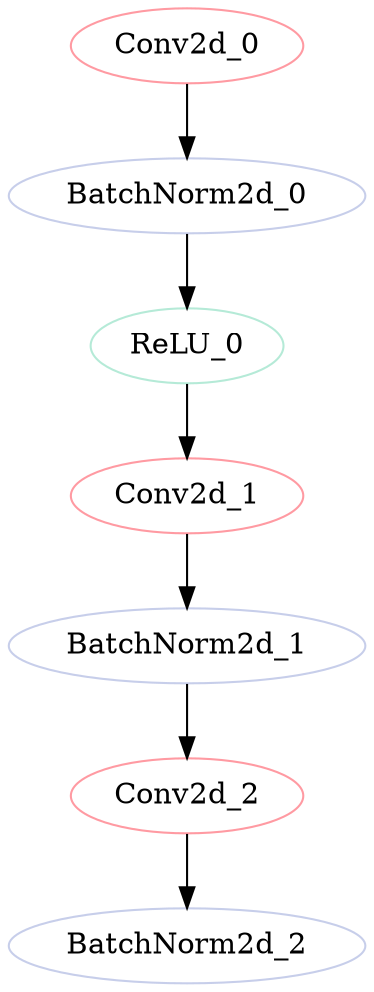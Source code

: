 strict digraph "" {
	Conv2d_0	[color="#FF9AA2",
		layer_name="layer4.0.conv3",
		params=1048576,
		type=Conv2d];
	BatchNorm2d_0	[color="#C7CEEA",
		layer_name="layer4.0.bn3",
		params=4096,
		type=BatchNorm2d];
	Conv2d_0 -> BatchNorm2d_0;
	ReLU_0	[color="#B5EAD7",
		layer_name="layer4.0.relu",
		params=0,
		type=ReLU];
	BatchNorm2d_0 -> ReLU_0;
	Conv2d_1	[color="#FF9AA2",
		layer_name="layer4.0.downsample.0",
		params=2097152,
		type=Conv2d];
	ReLU_0 -> Conv2d_1;
	BatchNorm2d_1	[color="#C7CEEA",
		layer_name="layer4.0.downsample.1",
		params=4096,
		type=BatchNorm2d];
	Conv2d_1 -> BatchNorm2d_1;
	Conv2d_2	[color="#FF9AA2",
		layer_name="layer4.1.conv1",
		params=1048576,
		type=Conv2d];
	BatchNorm2d_1 -> Conv2d_2;
	BatchNorm2d_2	[color="#C7CEEA",
		layer_name="layer4.1.bn1",
		params=1024,
		type=BatchNorm2d];
	Conv2d_2 -> BatchNorm2d_2;
}
